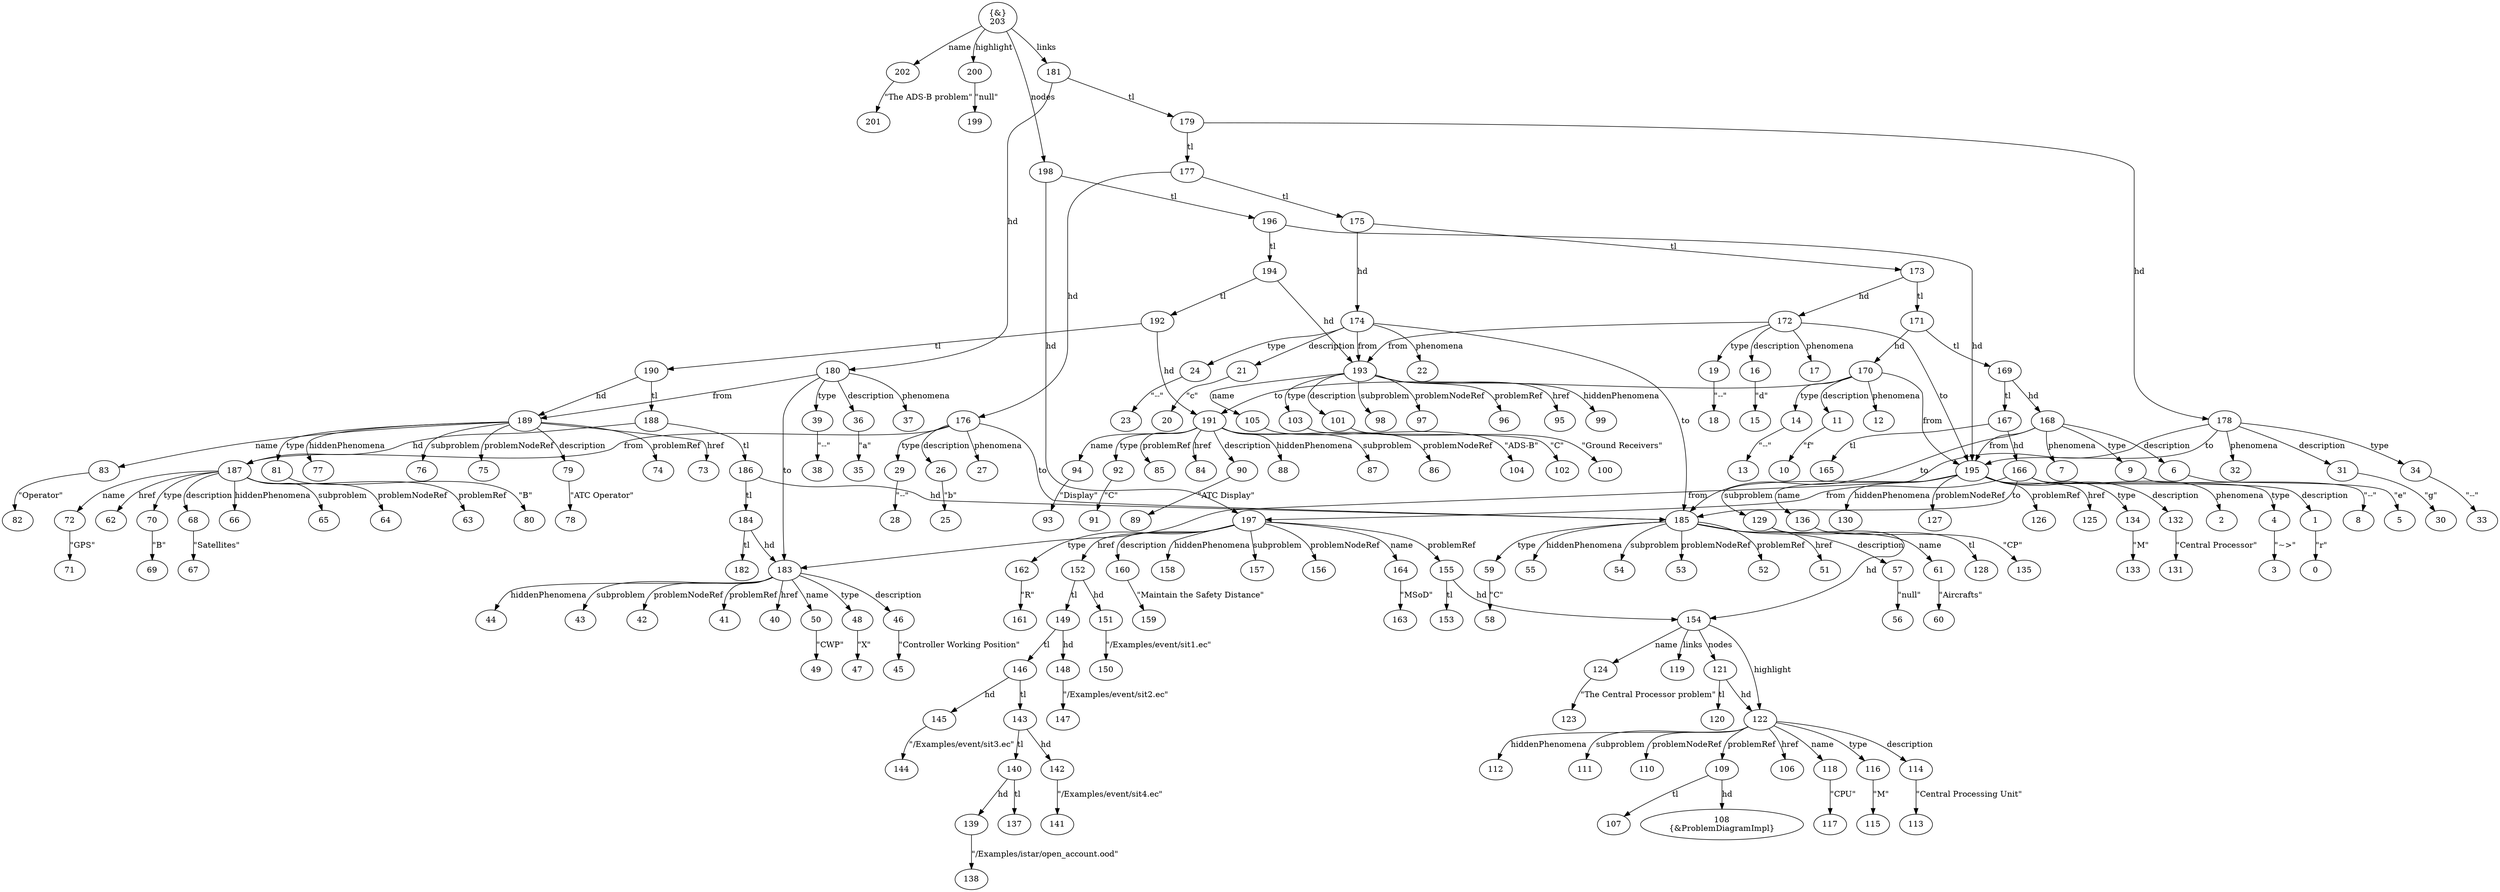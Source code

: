 digraph "g" {
    node [ shape = "ellipse" ]
    "203" [ label = "{&}\n\N" ]
    "202" [ label = "\N" ]
    "201" [ label = "\N" ]
    "200" [ label = "\N" ]
    "199" [ label = "\N" ]
    "198" [ label = "\N" ]
    "197" [ label = "\N" ]
    "196" [ label = "\N" ]
    "195" [ label = "\N" ]
    "194" [ label = "\N" ]
    "193" [ label = "\N" ]
    "192" [ label = "\N" ]
    "191" [ label = "\N" ]
    "190" [ label = "\N" ]
    "189" [ label = "\N" ]
    "188" [ label = "\N" ]
    "187" [ label = "\N" ]
    "186" [ label = "\N" ]
    "185" [ label = "\N" ]
    "184" [ label = "\N" ]
    "183" [ label = "\N" ]
    "182" [ label = "\N" ]
    "181" [ label = "\N" ]
    "180" [ label = "\N" ]
    "179" [ label = "\N" ]
    "178" [ label = "\N" ]
    "177" [ label = "\N" ]
    "176" [ label = "\N" ]
    "175" [ label = "\N" ]
    "174" [ label = "\N" ]
    "173" [ label = "\N" ]
    "172" [ label = "\N" ]
    "171" [ label = "\N" ]
    "170" [ label = "\N" ]
    "169" [ label = "\N" ]
    "168" [ label = "\N" ]
    "167" [ label = "\N" ]
    "166" [ label = "\N" ]
    "165" [ label = "\N" ]
    "164" [ label = "\N" ]
    "163" [ label = "\N" ]
    "162" [ label = "\N" ]
    "161" [ label = "\N" ]
    "160" [ label = "\N" ]
    "159" [ label = "\N" ]
    "158" [ label = "\N" ]
    "157" [ label = "\N" ]
    "156" [ label = "\N" ]
    "155" [ label = "\N" ]
    "154" [ label = "\N" ]
    "153" [ label = "\N" ]
    "152" [ label = "\N" ]
    "151" [ label = "\N" ]
    "150" [ label = "\N" ]
    "149" [ label = "\N" ]
    "148" [ label = "\N" ]
    "147" [ label = "\N" ]
    "146" [ label = "\N" ]
    "145" [ label = "\N" ]
    "144" [ label = "\N" ]
    "143" [ label = "\N" ]
    "142" [ label = "\N" ]
    "141" [ label = "\N" ]
    "140" [ label = "\N" ]
    "139" [ label = "\N" ]
    "138" [ label = "\N" ]
    "137" [ label = "\N" ]
    "136" [ label = "\N" ]
    "135" [ label = "\N" ]
    "134" [ label = "\N" ]
    "133" [ label = "\N" ]
    "132" [ label = "\N" ]
    "131" [ label = "\N" ]
    "130" [ label = "\N" ]
    "129" [ label = "\N" ]
    "128" [ label = "\N" ]
    "127" [ label = "\N" ]
    "126" [ label = "\N" ]
    "125" [ label = "\N" ]
    "124" [ label = "\N" ]
    "123" [ label = "\N" ]
    "122" [ label = "\N" ]
    "121" [ label = "\N" ]
    "120" [ label = "\N" ]
    "119" [ label = "\N" ]
    "118" [ label = "\N" ]
    "117" [ label = "\N" ]
    "116" [ label = "\N" ]
    "115" [ label = "\N" ]
    "114" [ label = "\N" ]
    "113" [ label = "\N" ]
    "112" [ label = "\N" ]
    "111" [ label = "\N" ]
    "110" [ label = "\N" ]
    "109" [ label = "\N" ]
    "108" [ label = "\N\n{&ProblemDiagramImpl}" ]
    "107" [ label = "\N" ]
    "106" [ label = "\N" ]
    "105" [ label = "\N" ]
    "104" [ label = "\N" ]
    "103" [ label = "\N" ]
    "102" [ label = "\N" ]
    "101" [ label = "\N" ]
    "100" [ label = "\N" ]
    "99" [ label = "\N" ]
    "98" [ label = "\N" ]
    "97" [ label = "\N" ]
    "96" [ label = "\N" ]
    "95" [ label = "\N" ]
    "94" [ label = "\N" ]
    "93" [ label = "\N" ]
    "92" [ label = "\N" ]
    "91" [ label = "\N" ]
    "90" [ label = "\N" ]
    "89" [ label = "\N" ]
    "88" [ label = "\N" ]
    "87" [ label = "\N" ]
    "86" [ label = "\N" ]
    "85" [ label = "\N" ]
    "84" [ label = "\N" ]
    "83" [ label = "\N" ]
    "82" [ label = "\N" ]
    "81" [ label = "\N" ]
    "80" [ label = "\N" ]
    "79" [ label = "\N" ]
    "78" [ label = "\N" ]
    "77" [ label = "\N" ]
    "76" [ label = "\N" ]
    "75" [ label = "\N" ]
    "74" [ label = "\N" ]
    "73" [ label = "\N" ]
    "72" [ label = "\N" ]
    "71" [ label = "\N" ]
    "70" [ label = "\N" ]
    "69" [ label = "\N" ]
    "68" [ label = "\N" ]
    "67" [ label = "\N" ]
    "66" [ label = "\N" ]
    "65" [ label = "\N" ]
    "64" [ label = "\N" ]
    "63" [ label = "\N" ]
    "62" [ label = "\N" ]
    "61" [ label = "\N" ]
    "60" [ label = "\N" ]
    "59" [ label = "\N" ]
    "58" [ label = "\N" ]
    "57" [ label = "\N" ]
    "56" [ label = "\N" ]
    "55" [ label = "\N" ]
    "54" [ label = "\N" ]
    "53" [ label = "\N" ]
    "52" [ label = "\N" ]
    "51" [ label = "\N" ]
    "50" [ label = "\N" ]
    "49" [ label = "\N" ]
    "48" [ label = "\N" ]
    "47" [ label = "\N" ]
    "46" [ label = "\N" ]
    "45" [ label = "\N" ]
    "44" [ label = "\N" ]
    "43" [ label = "\N" ]
    "42" [ label = "\N" ]
    "41" [ label = "\N" ]
    "40" [ label = "\N" ]
    "39" [ label = "\N" ]
    "38" [ label = "\N" ]
    "37" [ label = "\N" ]
    "36" [ label = "\N" ]
    "35" [ label = "\N" ]
    "34" [ label = "\N" ]
    "33" [ label = "\N" ]
    "32" [ label = "\N" ]
    "31" [ label = "\N" ]
    "30" [ label = "\N" ]
    "29" [ label = "\N" ]
    "28" [ label = "\N" ]
    "27" [ label = "\N" ]
    "26" [ label = "\N" ]
    "25" [ label = "\N" ]
    "24" [ label = "\N" ]
    "23" [ label = "\N" ]
    "22" [ label = "\N" ]
    "21" [ label = "\N" ]
    "20" [ label = "\N" ]
    "19" [ label = "\N" ]
    "18" [ label = "\N" ]
    "17" [ label = "\N" ]
    "16" [ label = "\N" ]
    "15" [ label = "\N" ]
    "14" [ label = "\N" ]
    "13" [ label = "\N" ]
    "12" [ label = "\N" ]
    "11" [ label = "\N" ]
    "10" [ label = "\N" ]
    "9" [ label = "\N" ]
    "8" [ label = "\N" ]
    "7" [ label = "\N" ]
    "6" [ label = "\N" ]
    "5" [ label = "\N" ]
    "4" [ label = "\N" ]
    "3" [ label = "\N" ]
    "2" [ label = "\N" ]
    "1" [ label = "\N" ]
    "0" [ label = "\N" ]
    "203" -> "198" [ label = "nodes" ]
    "203" -> "202" [ label = "name" ]
    "203" -> "181" [ label = "links" ]
    "203" -> "200" [ label = "highlight" ]
    "202" -> "201" [ label = "\"The ADS-B problem\"" ]
    "200" -> "199" [ label = "\"null\"" ]
    "198" -> "196" [ label = "tl" ]
    "198" -> "197" [ label = "hd" ]
    "197" -> "162" [ label = "type" ]
    "197" -> "157" [ label = "subproblem" ]
    "197" -> "155" [ label = "problemRef" ]
    "197" -> "156" [ label = "problemNodeRef" ]
    "197" -> "164" [ label = "name" ]
    "197" -> "152" [ label = "href" ]
    "197" -> "158" [ label = "hiddenPhenomena" ]
    "197" -> "160" [ label = "description" ]
    "196" -> "194" [ label = "tl" ]
    "196" -> "195" [ label = "hd" ]
    "195" -> "134" [ label = "type" ]
    "195" -> "129" [ label = "subproblem" ]
    "195" -> "126" [ label = "problemRef" ]
    "195" -> "127" [ label = "problemNodeRef" ]
    "195" -> "136" [ label = "name" ]
    "195" -> "125" [ label = "href" ]
    "195" -> "130" [ label = "hiddenPhenomena" ]
    "195" -> "132" [ label = "description" ]
    "194" -> "192" [ label = "tl" ]
    "194" -> "193" [ label = "hd" ]
    "193" -> "103" [ label = "type" ]
    "193" -> "98" [ label = "subproblem" ]
    "193" -> "96" [ label = "problemRef" ]
    "193" -> "97" [ label = "problemNodeRef" ]
    "193" -> "105" [ label = "name" ]
    "193" -> "95" [ label = "href" ]
    "193" -> "99" [ label = "hiddenPhenomena" ]
    "193" -> "101" [ label = "description" ]
    "192" -> "190" [ label = "tl" ]
    "192" -> "191" [ label = "hd" ]
    "191" -> "92" [ label = "type" ]
    "191" -> "87" [ label = "subproblem" ]
    "191" -> "85" [ label = "problemRef" ]
    "191" -> "86" [ label = "problemNodeRef" ]
    "191" -> "94" [ label = "name" ]
    "191" -> "84" [ label = "href" ]
    "191" -> "88" [ label = "hiddenPhenomena" ]
    "191" -> "90" [ label = "description" ]
    "190" -> "188" [ label = "tl" ]
    "190" -> "189" [ label = "hd" ]
    "189" -> "81" [ label = "type" ]
    "189" -> "76" [ label = "subproblem" ]
    "189" -> "74" [ label = "problemRef" ]
    "189" -> "75" [ label = "problemNodeRef" ]
    "189" -> "83" [ label = "name" ]
    "189" -> "73" [ label = "href" ]
    "189" -> "77" [ label = "hiddenPhenomena" ]
    "189" -> "79" [ label = "description" ]
    "188" -> "186" [ label = "tl" ]
    "188" -> "187" [ label = "hd" ]
    "187" -> "70" [ label = "type" ]
    "187" -> "65" [ label = "subproblem" ]
    "187" -> "63" [ label = "problemRef" ]
    "187" -> "64" [ label = "problemNodeRef" ]
    "187" -> "72" [ label = "name" ]
    "187" -> "62" [ label = "href" ]
    "187" -> "66" [ label = "hiddenPhenomena" ]
    "187" -> "68" [ label = "description" ]
    "186" -> "184" [ label = "tl" ]
    "186" -> "185" [ label = "hd" ]
    "185" -> "59" [ label = "type" ]
    "185" -> "54" [ label = "subproblem" ]
    "185" -> "52" [ label = "problemRef" ]
    "185" -> "53" [ label = "problemNodeRef" ]
    "185" -> "61" [ label = "name" ]
    "185" -> "51" [ label = "href" ]
    "185" -> "55" [ label = "hiddenPhenomena" ]
    "185" -> "57" [ label = "description" ]
    "184" -> "182" [ label = "tl" ]
    "184" -> "183" [ label = "hd" ]
    "183" -> "48" [ label = "type" ]
    "183" -> "43" [ label = "subproblem" ]
    "183" -> "41" [ label = "problemRef" ]
    "183" -> "42" [ label = "problemNodeRef" ]
    "183" -> "50" [ label = "name" ]
    "183" -> "40" [ label = "href" ]
    "183" -> "44" [ label = "hiddenPhenomena" ]
    "183" -> "46" [ label = "description" ]
    "181" -> "179" [ label = "tl" ]
    "181" -> "180" [ label = "hd" ]
    "180" -> "39" [ label = "type" ]
    "180" -> "183" [ label = "to" ]
    "180" -> "37" [ label = "phenomena" ]
    "180" -> "189" [ label = "from" ]
    "180" -> "36" [ label = "description" ]
    "179" -> "177" [ label = "tl" ]
    "179" -> "178" [ label = "hd" ]
    "178" -> "34" [ label = "type" ]
    "178" -> "195" [ label = "to" ]
    "178" -> "32" [ label = "phenomena" ]
    "178" -> "183" [ label = "from" ]
    "178" -> "31" [ label = "description" ]
    "177" -> "175" [ label = "tl" ]
    "177" -> "176" [ label = "hd" ]
    "176" -> "29" [ label = "type" ]
    "176" -> "185" [ label = "to" ]
    "176" -> "27" [ label = "phenomena" ]
    "176" -> "187" [ label = "from" ]
    "176" -> "26" [ label = "description" ]
    "175" -> "173" [ label = "tl" ]
    "175" -> "174" [ label = "hd" ]
    "174" -> "24" [ label = "type" ]
    "174" -> "185" [ label = "to" ]
    "174" -> "22" [ label = "phenomena" ]
    "174" -> "193" [ label = "from" ]
    "174" -> "21" [ label = "description" ]
    "173" -> "171" [ label = "tl" ]
    "173" -> "172" [ label = "hd" ]
    "172" -> "19" [ label = "type" ]
    "172" -> "195" [ label = "to" ]
    "172" -> "17" [ label = "phenomena" ]
    "172" -> "193" [ label = "from" ]
    "172" -> "16" [ label = "description" ]
    "171" -> "169" [ label = "tl" ]
    "171" -> "170" [ label = "hd" ]
    "170" -> "14" [ label = "type" ]
    "170" -> "191" [ label = "to" ]
    "170" -> "12" [ label = "phenomena" ]
    "170" -> "195" [ label = "from" ]
    "170" -> "11" [ label = "description" ]
    "169" -> "167" [ label = "tl" ]
    "169" -> "168" [ label = "hd" ]
    "168" -> "9" [ label = "type" ]
    "168" -> "185" [ label = "to" ]
    "168" -> "7" [ label = "phenomena" ]
    "168" -> "195" [ label = "from" ]
    "168" -> "6" [ label = "description" ]
    "167" -> "165" [ label = "tl" ]
    "167" -> "166" [ label = "hd" ]
    "166" -> "4" [ label = "type" ]
    "166" -> "185" [ label = "to" ]
    "166" -> "2" [ label = "phenomena" ]
    "166" -> "197" [ label = "from" ]
    "166" -> "1" [ label = "description" ]
    "164" -> "163" [ label = "\"MSoD\"" ]
    "162" -> "161" [ label = "\"R\"" ]
    "160" -> "159" [ label = "\"Maintain the Safety Distance\"" ]
    "155" -> "153" [ label = "tl" ]
    "155" -> "154" [ label = "hd" ]
    "154" -> "121" [ label = "nodes" ]
    "154" -> "124" [ label = "name" ]
    "154" -> "119" [ label = "links" ]
    "154" -> "122" [ label = "highlight" ]
    "152" -> "149" [ label = "tl" ]
    "152" -> "151" [ label = "hd" ]
    "151" -> "150" [ label = "\"/Examples/event/sit1.ec\"" ]
    "149" -> "146" [ label = "tl" ]
    "149" -> "148" [ label = "hd" ]
    "148" -> "147" [ label = "\"/Examples/event/sit2.ec\"" ]
    "146" -> "143" [ label = "tl" ]
    "146" -> "145" [ label = "hd" ]
    "145" -> "144" [ label = "\"/Examples/event/sit3.ec\"" ]
    "143" -> "140" [ label = "tl" ]
    "143" -> "142" [ label = "hd" ]
    "142" -> "141" [ label = "\"/Examples/event/sit4.ec\"" ]
    "140" -> "137" [ label = "tl" ]
    "140" -> "139" [ label = "hd" ]
    "139" -> "138" [ label = "\"/Examples/istar/open_account.ood\"" ]
    "136" -> "135" [ label = "\"CP\"" ]
    "134" -> "133" [ label = "\"M\"" ]
    "132" -> "131" [ label = "\"Central Processor\"" ]
    "129" -> "128" [ label = "tl" ]
    "129" -> "154" [ label = "hd" ]
    "124" -> "123" [ label = "\"The Central Processor problem\"" ]
    "122" -> "116" [ label = "type" ]
    "122" -> "111" [ label = "subproblem" ]
    "122" -> "109" [ label = "problemRef" ]
    "122" -> "110" [ label = "problemNodeRef" ]
    "122" -> "118" [ label = "name" ]
    "122" -> "106" [ label = "href" ]
    "122" -> "112" [ label = "hiddenPhenomena" ]
    "122" -> "114" [ label = "description" ]
    "121" -> "120" [ label = "tl" ]
    "121" -> "122" [ label = "hd" ]
    "118" -> "117" [ label = "\"CPU\"" ]
    "116" -> "115" [ label = "\"M\"" ]
    "114" -> "113" [ label = "\"Central Processing Unit\"" ]
    "109" -> "107" [ label = "tl" ]
    "109" -> "108" [ label = "hd" ]
    "105" -> "104" [ label = "\"ADS-B\"" ]
    "103" -> "102" [ label = "\"C\"" ]
    "101" -> "100" [ label = "\"Ground Receivers\"" ]
    "94" -> "93" [ label = "\"Display\"" ]
    "92" -> "91" [ label = "\"C\"" ]
    "90" -> "89" [ label = "\"ATC Display\"" ]
    "83" -> "82" [ label = "\"Operator\"" ]
    "81" -> "80" [ label = "\"B\"" ]
    "79" -> "78" [ label = "\"ATC Operator\"" ]
    "72" -> "71" [ label = "\"GPS\"" ]
    "70" -> "69" [ label = "\"B\"" ]
    "68" -> "67" [ label = "\"Satellites\"" ]
    "61" -> "60" [ label = "\"Aircrafts\"" ]
    "59" -> "58" [ label = "\"C\"" ]
    "57" -> "56" [ label = "\"null\"" ]
    "50" -> "49" [ label = "\"CWP\"" ]
    "48" -> "47" [ label = "\"X\"" ]
    "46" -> "45" [ label = "\"Controller Working Position\"" ]
    "39" -> "38" [ label = "\"--\"" ]
    "36" -> "35" [ label = "\"a\"" ]
    "34" -> "33" [ label = "\"--\"" ]
    "31" -> "30" [ label = "\"g\"" ]
    "29" -> "28" [ label = "\"--\"" ]
    "26" -> "25" [ label = "\"b\"" ]
    "24" -> "23" [ label = "\"--\"" ]
    "21" -> "20" [ label = "\"c\"" ]
    "19" -> "18" [ label = "\"--\"" ]
    "16" -> "15" [ label = "\"d\"" ]
    "14" -> "13" [ label = "\"--\"" ]
    "11" -> "10" [ label = "\"f\"" ]
    "9" -> "8" [ label = "\"--\"" ]
    "6" -> "5" [ label = "\"e\"" ]
    "4" -> "3" [ label = "\"~>\"" ]
    "1" -> "0" [ label = "\"r\"" ]
}
